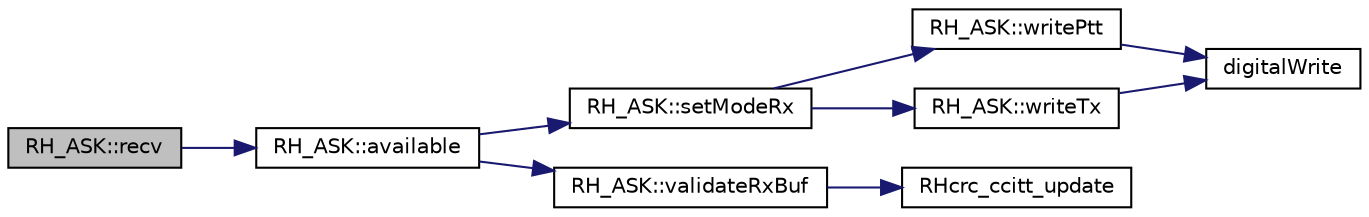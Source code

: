 digraph "RH_ASK::recv"
{
 // LATEX_PDF_SIZE
  edge [fontname="Helvetica",fontsize="10",labelfontname="Helvetica",labelfontsize="10"];
  node [fontname="Helvetica",fontsize="10",shape=record];
  rankdir="LR";
  Node1 [label="RH_ASK::recv",height=0.2,width=0.4,color="black", fillcolor="grey75", style="filled", fontcolor="black",tooltip=" "];
  Node1 -> Node2 [color="midnightblue",fontsize="10",style="solid",fontname="Helvetica"];
  Node2 [label="RH_ASK::available",height=0.2,width=0.4,color="black", fillcolor="white", style="filled",URL="$class_r_h___a_s_k.html#a5f67ebf26cec516963acf8edb4dac980",tooltip=" "];
  Node2 -> Node3 [color="midnightblue",fontsize="10",style="solid",fontname="Helvetica"];
  Node3 [label="RH_ASK::setModeRx",height=0.2,width=0.4,color="black", fillcolor="white", style="filled",URL="$class_r_h___a_s_k.html#afbe0f1c966e10d53ed055b6b18447c75",tooltip=" "];
  Node3 -> Node4 [color="midnightblue",fontsize="10",style="solid",fontname="Helvetica"];
  Node4 [label="RH_ASK::writePtt",height=0.2,width=0.4,color="black", fillcolor="white", style="filled",URL="$class_r_h___a_s_k.html#ab05ce889797693d3f1d30e268e0e074e",tooltip="Write the txPin in a platform dependent way, taking into account whether it is inverted or not."];
  Node4 -> Node5 [color="midnightblue",fontsize="10",style="solid",fontname="Helvetica"];
  Node5 [label="digitalWrite",height=0.2,width=0.4,color="black", fillcolor="white", style="filled",URL="$_ras_pi_8cpp.html#a21c224d04b05de3f68dce98958d02b7c",tooltip=" "];
  Node3 -> Node6 [color="midnightblue",fontsize="10",style="solid",fontname="Helvetica"];
  Node6 [label="RH_ASK::writeTx",height=0.2,width=0.4,color="black", fillcolor="white", style="filled",URL="$class_r_h___a_s_k.html#a89f9993d134eabc7442c82704e41a314",tooltip="Write the txPin in a platform dependent way."];
  Node6 -> Node5 [color="midnightblue",fontsize="10",style="solid",fontname="Helvetica"];
  Node2 -> Node7 [color="midnightblue",fontsize="10",style="solid",fontname="Helvetica"];
  Node7 [label="RH_ASK::validateRxBuf",height=0.2,width=0.4,color="black", fillcolor="white", style="filled",URL="$class_r_h___a_s_k.html#a6a72b079815b0f33aa80e2a6b2cc38e2",tooltip=" "];
  Node7 -> Node8 [color="midnightblue",fontsize="10",style="solid",fontname="Helvetica"];
  Node8 [label="RHcrc_ccitt_update",height=0.2,width=0.4,color="black", fillcolor="white", style="filled",URL="$_r_h_c_r_c_8cpp.html#a8fc360d4f6a587da7dbc75d7380aa140",tooltip=" "];
}
